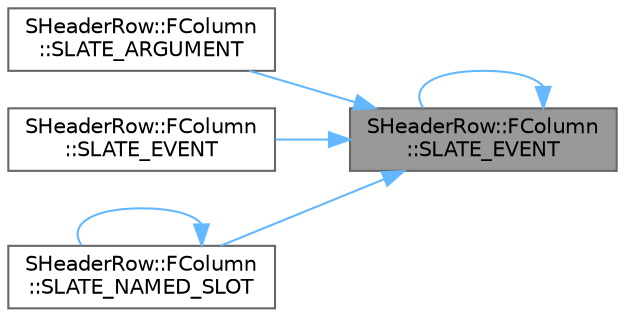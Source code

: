 digraph "SHeaderRow::FColumn::SLATE_EVENT"
{
 // INTERACTIVE_SVG=YES
 // LATEX_PDF_SIZE
  bgcolor="transparent";
  edge [fontname=Helvetica,fontsize=10,labelfontname=Helvetica,labelfontsize=10];
  node [fontname=Helvetica,fontsize=10,shape=box,height=0.2,width=0.4];
  rankdir="RL";
  Node1 [id="Node000001",label="SHeaderRow::FColumn\l::SLATE_EVENT",height=0.2,width=0.4,color="gray40", fillcolor="grey60", style="filled", fontcolor="black",tooltip=" "];
  Node1 -> Node2 [id="edge1_Node000001_Node000002",dir="back",color="steelblue1",style="solid",tooltip=" "];
  Node2 [id="Node000002",label="SHeaderRow::FColumn\l::SLATE_ARGUMENT",height=0.2,width=0.4,color="grey40", fillcolor="white", style="filled",URL="$d5/d13/classSHeaderRow_1_1FColumn.html#ab32faeaf227c9fca822f0e404dbc626f",tooltip=" "];
  Node1 -> Node1 [id="edge2_Node000001_Node000001",dir="back",color="steelblue1",style="solid",tooltip=" "];
  Node1 -> Node3 [id="edge3_Node000001_Node000003",dir="back",color="steelblue1",style="solid",tooltip=" "];
  Node3 [id="Node000003",label="SHeaderRow::FColumn\l::SLATE_EVENT",height=0.2,width=0.4,color="grey40", fillcolor="white", style="filled",URL="$d5/d13/classSHeaderRow_1_1FColumn.html#aca0e2466a5c17f60b2a634abac6708c3",tooltip="Allow to provide a custom handler when a splitter is double-clicked in Manual column size mode."];
  Node1 -> Node4 [id="edge4_Node000001_Node000004",dir="back",color="steelblue1",style="solid",tooltip=" "];
  Node4 [id="Node000004",label="SHeaderRow::FColumn\l::SLATE_NAMED_SLOT",height=0.2,width=0.4,color="grey40", fillcolor="white", style="filled",URL="$d5/d13/classSHeaderRow_1_1FColumn.html#a9be0d3088bb874f958b63f4c0092bda6",tooltip=" "];
  Node4 -> Node4 [id="edge5_Node000004_Node000004",dir="back",color="steelblue1",style="solid",tooltip=" "];
}
